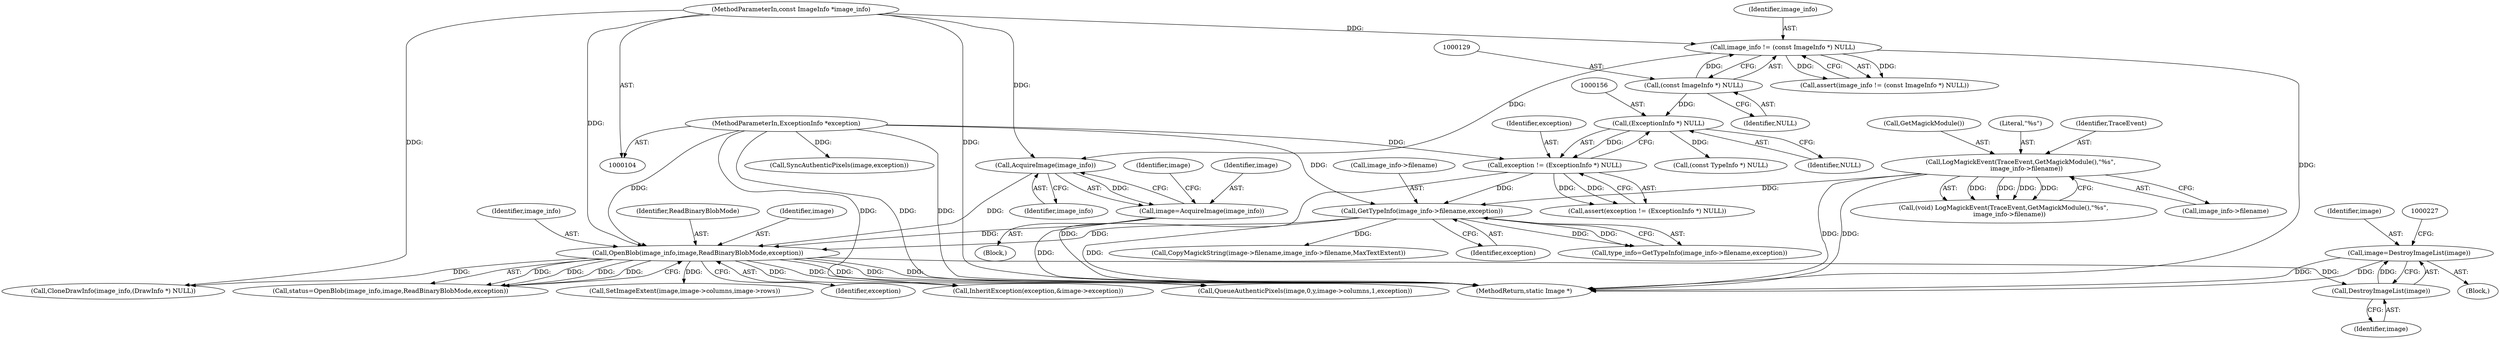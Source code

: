 digraph "0_ImageMagick_f6e9d0d9955e85bdd7540b251cd50d598dacc5e6_65@pointer" {
"1000221" [label="(Call,image=DestroyImageList(image))"];
"1000223" [label="(Call,DestroyImageList(image))"];
"1000211" [label="(Call,OpenBlob(image_info,image,ReadBinaryBlobMode,exception))"];
"1000166" [label="(Call,AcquireImage(image_info))"];
"1000126" [label="(Call,image_info != (const ImageInfo *) NULL)"];
"1000105" [label="(MethodParameterIn,const ImageInfo *image_info)"];
"1000128" [label="(Call,(const ImageInfo *) NULL)"];
"1000164" [label="(Call,image=AcquireImage(image_info))"];
"1000180" [label="(Call,GetTypeInfo(image_info->filename,exception))"];
"1000145" [label="(Call,LogMagickEvent(TraceEvent,GetMagickModule(),\"%s\",\n      image_info->filename))"];
"1000153" [label="(Call,exception != (ExceptionInfo *) NULL)"];
"1000106" [label="(MethodParameterIn,ExceptionInfo *exception)"];
"1000155" [label="(Call,(ExceptionInfo *) NULL)"];
"1000105" [label="(MethodParameterIn,const ImageInfo *image_info)"];
"1000130" [label="(Identifier,NULL)"];
"1000540" [label="(MethodReturn,static Image *)"];
"1000146" [label="(Identifier,TraceEvent)"];
"1000145" [label="(Call,LogMagickEvent(TraceEvent,GetMagickModule(),\"%s\",\n      image_info->filename))"];
"1000327" [label="(Call,CopyMagickString(image->filename,image_info->filename,MaxTextExtent))"];
"1000165" [label="(Identifier,image)"];
"1000209" [label="(Call,status=OpenBlob(image_info,image,ReadBinaryBlobMode,exception))"];
"1000212" [label="(Identifier,image_info)"];
"1000224" [label="(Identifier,image)"];
"1000189" [label="(Call,(const TypeInfo *) NULL)"];
"1000222" [label="(Identifier,image)"];
"1000340" [label="(Call,CloneDrawInfo(image_info,(DrawInfo *) NULL))"];
"1000170" [label="(Identifier,image)"];
"1000221" [label="(Call,image=DestroyImageList(image))"];
"1000244" [label="(Call,InheritException(exception,&image->exception))"];
"1000155" [label="(Call,(ExceptionInfo *) NULL)"];
"1000164" [label="(Call,image=AcquireImage(image_info))"];
"1000143" [label="(Call,(void) LogMagickEvent(TraceEvent,GetMagickModule(),\"%s\",\n      image_info->filename))"];
"1000166" [label="(Call,AcquireImage(image_info))"];
"1000147" [label="(Call,GetMagickModule())"];
"1000126" [label="(Call,image_info != (const ImageInfo *) NULL)"];
"1000181" [label="(Call,image_info->filename)"];
"1000152" [label="(Call,assert(exception != (ExceptionInfo *) NULL))"];
"1000180" [label="(Call,GetTypeInfo(image_info->filename,exception))"];
"1000127" [label="(Identifier,image_info)"];
"1000167" [label="(Identifier,image_info)"];
"1000125" [label="(Call,assert(image_info != (const ImageInfo *) NULL))"];
"1000184" [label="(Identifier,exception)"];
"1000148" [label="(Literal,\"%s\")"];
"1000214" [label="(Identifier,ReadBinaryBlobMode)"];
"1000178" [label="(Call,type_info=GetTypeInfo(image_info->filename,exception))"];
"1000220" [label="(Block,)"];
"1000223" [label="(Call,DestroyImageList(image))"];
"1000128" [label="(Call,(const ImageInfo *) NULL)"];
"1000157" [label="(Identifier,NULL)"];
"1000106" [label="(MethodParameterIn,ExceptionInfo *exception)"];
"1000211" [label="(Call,OpenBlob(image_info,image,ReadBinaryBlobMode,exception))"];
"1000274" [label="(Call,QueueAuthenticPixels(image,0,y,image->columns,1,exception))"];
"1000153" [label="(Call,exception != (ExceptionInfo *) NULL)"];
"1000231" [label="(Call,SetImageExtent(image,image->columns,image->rows))"];
"1000213" [label="(Identifier,image)"];
"1000215" [label="(Identifier,exception)"];
"1000149" [label="(Call,image_info->filename)"];
"1000107" [label="(Block,)"];
"1000154" [label="(Identifier,exception)"];
"1000310" [label="(Call,SyncAuthenticPixels(image,exception))"];
"1000221" -> "1000220"  [label="AST: "];
"1000221" -> "1000223"  [label="CFG: "];
"1000222" -> "1000221"  [label="AST: "];
"1000223" -> "1000221"  [label="AST: "];
"1000227" -> "1000221"  [label="CFG: "];
"1000221" -> "1000540"  [label="DDG: "];
"1000221" -> "1000540"  [label="DDG: "];
"1000223" -> "1000221"  [label="DDG: "];
"1000223" -> "1000224"  [label="CFG: "];
"1000224" -> "1000223"  [label="AST: "];
"1000211" -> "1000223"  [label="DDG: "];
"1000211" -> "1000209"  [label="AST: "];
"1000211" -> "1000215"  [label="CFG: "];
"1000212" -> "1000211"  [label="AST: "];
"1000213" -> "1000211"  [label="AST: "];
"1000214" -> "1000211"  [label="AST: "];
"1000215" -> "1000211"  [label="AST: "];
"1000209" -> "1000211"  [label="CFG: "];
"1000211" -> "1000540"  [label="DDG: "];
"1000211" -> "1000540"  [label="DDG: "];
"1000211" -> "1000540"  [label="DDG: "];
"1000211" -> "1000209"  [label="DDG: "];
"1000211" -> "1000209"  [label="DDG: "];
"1000211" -> "1000209"  [label="DDG: "];
"1000211" -> "1000209"  [label="DDG: "];
"1000166" -> "1000211"  [label="DDG: "];
"1000105" -> "1000211"  [label="DDG: "];
"1000164" -> "1000211"  [label="DDG: "];
"1000180" -> "1000211"  [label="DDG: "];
"1000106" -> "1000211"  [label="DDG: "];
"1000211" -> "1000231"  [label="DDG: "];
"1000211" -> "1000244"  [label="DDG: "];
"1000211" -> "1000274"  [label="DDG: "];
"1000211" -> "1000340"  [label="DDG: "];
"1000166" -> "1000164"  [label="AST: "];
"1000166" -> "1000167"  [label="CFG: "];
"1000167" -> "1000166"  [label="AST: "];
"1000164" -> "1000166"  [label="CFG: "];
"1000166" -> "1000164"  [label="DDG: "];
"1000126" -> "1000166"  [label="DDG: "];
"1000105" -> "1000166"  [label="DDG: "];
"1000126" -> "1000125"  [label="AST: "];
"1000126" -> "1000128"  [label="CFG: "];
"1000127" -> "1000126"  [label="AST: "];
"1000128" -> "1000126"  [label="AST: "];
"1000125" -> "1000126"  [label="CFG: "];
"1000126" -> "1000540"  [label="DDG: "];
"1000126" -> "1000125"  [label="DDG: "];
"1000126" -> "1000125"  [label="DDG: "];
"1000105" -> "1000126"  [label="DDG: "];
"1000128" -> "1000126"  [label="DDG: "];
"1000105" -> "1000104"  [label="AST: "];
"1000105" -> "1000540"  [label="DDG: "];
"1000105" -> "1000340"  [label="DDG: "];
"1000128" -> "1000130"  [label="CFG: "];
"1000129" -> "1000128"  [label="AST: "];
"1000130" -> "1000128"  [label="AST: "];
"1000128" -> "1000155"  [label="DDG: "];
"1000164" -> "1000107"  [label="AST: "];
"1000165" -> "1000164"  [label="AST: "];
"1000170" -> "1000164"  [label="CFG: "];
"1000164" -> "1000540"  [label="DDG: "];
"1000180" -> "1000178"  [label="AST: "];
"1000180" -> "1000184"  [label="CFG: "];
"1000181" -> "1000180"  [label="AST: "];
"1000184" -> "1000180"  [label="AST: "];
"1000178" -> "1000180"  [label="CFG: "];
"1000180" -> "1000540"  [label="DDG: "];
"1000180" -> "1000178"  [label="DDG: "];
"1000180" -> "1000178"  [label="DDG: "];
"1000145" -> "1000180"  [label="DDG: "];
"1000153" -> "1000180"  [label="DDG: "];
"1000106" -> "1000180"  [label="DDG: "];
"1000180" -> "1000327"  [label="DDG: "];
"1000145" -> "1000143"  [label="AST: "];
"1000145" -> "1000149"  [label="CFG: "];
"1000146" -> "1000145"  [label="AST: "];
"1000147" -> "1000145"  [label="AST: "];
"1000148" -> "1000145"  [label="AST: "];
"1000149" -> "1000145"  [label="AST: "];
"1000143" -> "1000145"  [label="CFG: "];
"1000145" -> "1000540"  [label="DDG: "];
"1000145" -> "1000540"  [label="DDG: "];
"1000145" -> "1000143"  [label="DDG: "];
"1000145" -> "1000143"  [label="DDG: "];
"1000145" -> "1000143"  [label="DDG: "];
"1000145" -> "1000143"  [label="DDG: "];
"1000153" -> "1000152"  [label="AST: "];
"1000153" -> "1000155"  [label="CFG: "];
"1000154" -> "1000153"  [label="AST: "];
"1000155" -> "1000153"  [label="AST: "];
"1000152" -> "1000153"  [label="CFG: "];
"1000153" -> "1000540"  [label="DDG: "];
"1000153" -> "1000152"  [label="DDG: "];
"1000153" -> "1000152"  [label="DDG: "];
"1000106" -> "1000153"  [label="DDG: "];
"1000155" -> "1000153"  [label="DDG: "];
"1000106" -> "1000104"  [label="AST: "];
"1000106" -> "1000540"  [label="DDG: "];
"1000106" -> "1000244"  [label="DDG: "];
"1000106" -> "1000274"  [label="DDG: "];
"1000106" -> "1000310"  [label="DDG: "];
"1000155" -> "1000157"  [label="CFG: "];
"1000156" -> "1000155"  [label="AST: "];
"1000157" -> "1000155"  [label="AST: "];
"1000155" -> "1000189"  [label="DDG: "];
}
